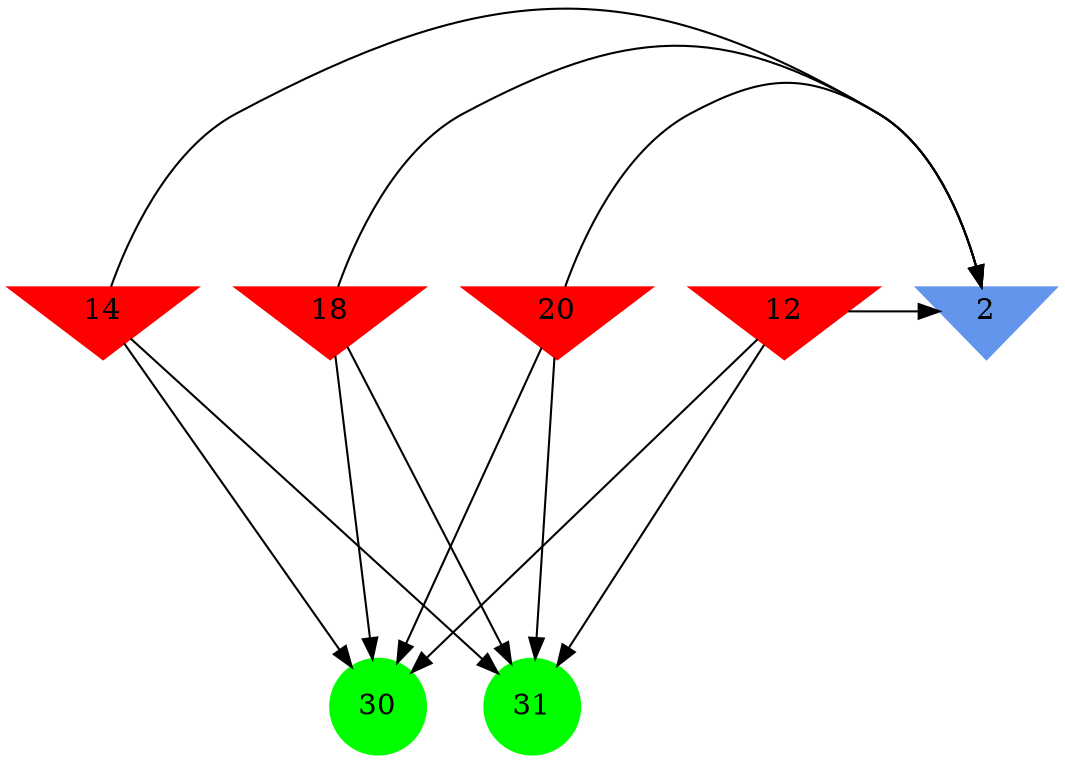 digraph brain {
	ranksep=2.0;
	2 [shape=invtriangle,style=filled,color=cornflowerblue];
	12 [shape=invtriangle,style=filled,color=red];
	14 [shape=invtriangle,style=filled,color=red];
	18 [shape=invtriangle,style=filled,color=red];
	20 [shape=invtriangle,style=filled,color=red];
	30 [shape=circle,style=filled,color=green];
	31 [shape=circle,style=filled,color=green];
	20	->	31;
	20	->	2;
	20	->	30;
	12	->	31;
	12	->	2;
	12	->	30;
	18	->	31;
	18	->	2;
	18	->	30;
	14	->	31;
	14	->	2;
	14	->	30;
	{ rank=same; 2; 12; 14; 18; 20; }
	{ rank=same; }
	{ rank=same; 30; 31; }
}
